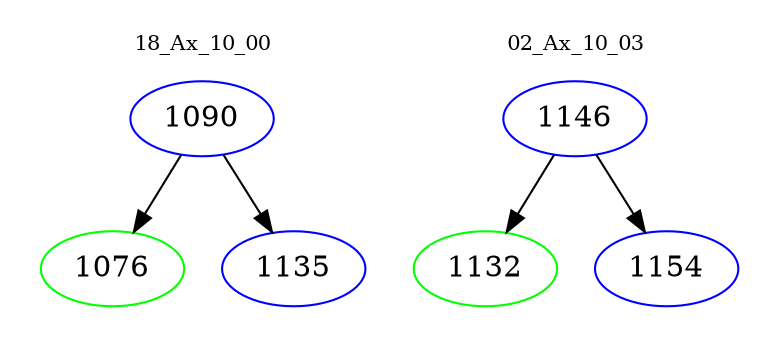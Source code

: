 digraph{
subgraph cluster_0 {
color = white
label = "18_Ax_10_00";
fontsize=10;
T0_1090 [label="1090", color="blue"]
T0_1090 -> T0_1076 [color="black"]
T0_1076 [label="1076", color="green"]
T0_1090 -> T0_1135 [color="black"]
T0_1135 [label="1135", color="blue"]
}
subgraph cluster_1 {
color = white
label = "02_Ax_10_03";
fontsize=10;
T1_1146 [label="1146", color="blue"]
T1_1146 -> T1_1132 [color="black"]
T1_1132 [label="1132", color="green"]
T1_1146 -> T1_1154 [color="black"]
T1_1154 [label="1154", color="blue"]
}
}
